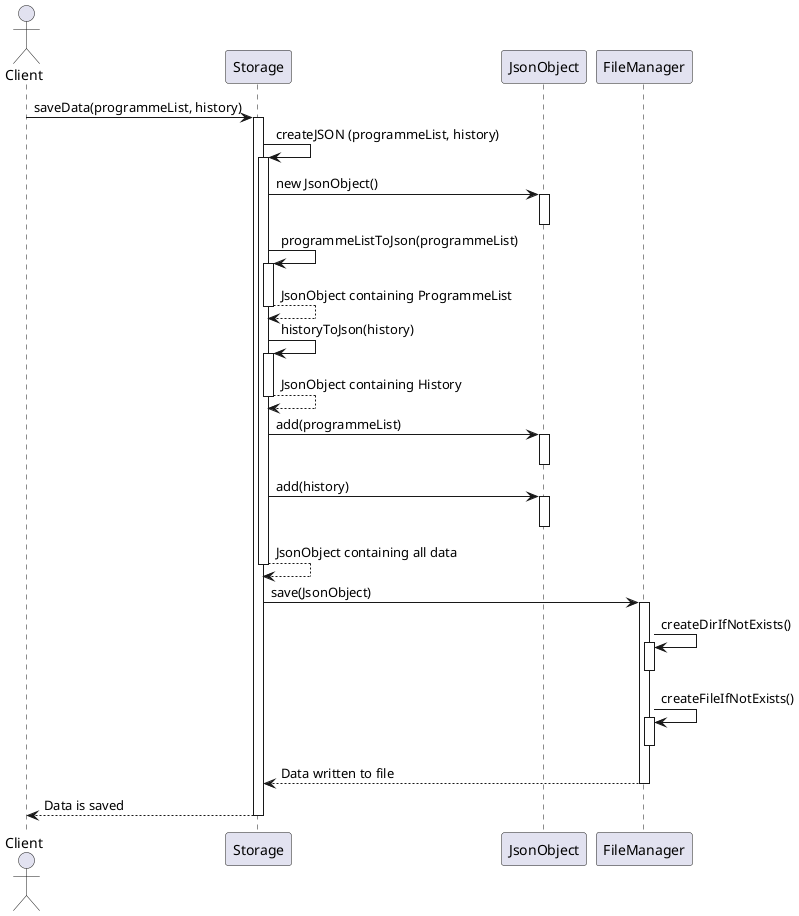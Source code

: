 @startuml

actor Client

Client -> Storage : saveData(programmeList, history)
activate Storage

Storage -> Storage : createJSON (programmeList, history)
activate Storage
Storage -> JsonObject : new JsonObject()
activate JsonObject

deactivate JsonObject

Storage -> Storage : programmeListToJson(programmeList)
activate Storage
Storage --> Storage : JsonObject containing ProgrammeList
deactivate Storage

Storage -> Storage : historyToJson(history)
activate Storage
Storage --> Storage : JsonObject containing History
deactivate Storage

Storage -> JsonObject : add(programmeList)
activate JsonObject
deactivate JsonObject
Storage -> JsonObject : add(history)
activate JsonObject
deactivate JsonObject

Storage --> Storage : JsonObject containing all data
deactivate Storage


Storage -> FileManager : save(JsonObject)
activate FileManager

FileManager -> FileManager : createDirIfNotExists()
activate FileManager
deactivate FileManager
FileManager -> FileManager : createFileIfNotExists()
activate FileManager
deactivate FileManager

FileManager --> Storage : Data written to file
deactivate FileManager

Storage --> Client : Data is saved
deactivate Storage

@enduml
